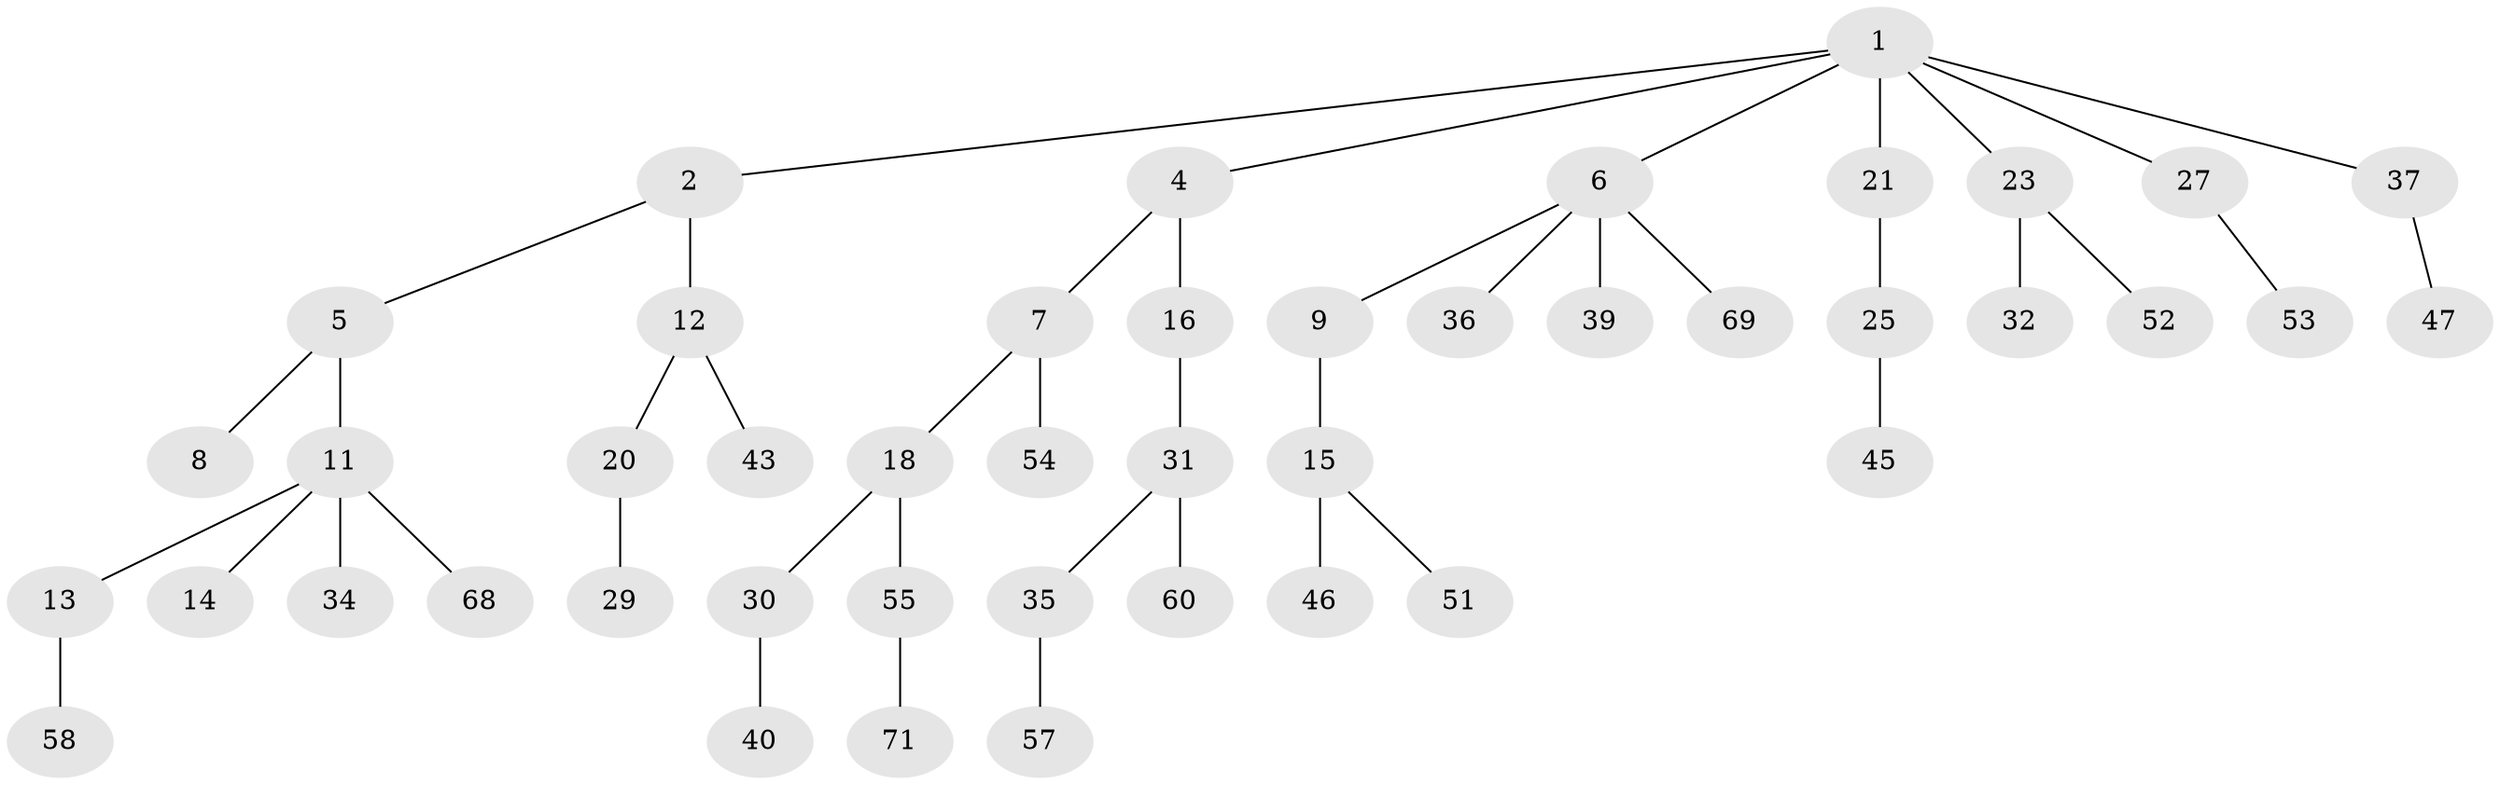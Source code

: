 // Generated by graph-tools (version 1.1) at 2025/52/02/27/25 19:52:12]
// undirected, 45 vertices, 44 edges
graph export_dot {
graph [start="1"]
  node [color=gray90,style=filled];
  1 [super="+3"];
  2;
  4 [super="+63"];
  5 [super="+72"];
  6 [super="+24"];
  7 [super="+10"];
  8;
  9 [super="+17"];
  11 [super="+41"];
  12 [super="+26"];
  13 [super="+56"];
  14 [super="+33"];
  15 [super="+44"];
  16 [super="+22"];
  18 [super="+19"];
  20;
  21;
  23 [super="+28"];
  25 [super="+50"];
  27 [super="+66"];
  29;
  30 [super="+48"];
  31 [super="+38"];
  32 [super="+70"];
  34 [super="+67"];
  35 [super="+59"];
  36;
  37 [super="+42"];
  39;
  40;
  43 [super="+49"];
  45 [super="+61"];
  46;
  47 [super="+62"];
  51;
  52;
  53;
  54;
  55 [super="+64"];
  57 [super="+65"];
  58;
  60;
  68;
  69;
  71;
  1 -- 2;
  1 -- 6;
  1 -- 21;
  1 -- 23;
  1 -- 27;
  1 -- 4;
  1 -- 37;
  2 -- 5;
  2 -- 12;
  4 -- 7;
  4 -- 16;
  5 -- 8;
  5 -- 11;
  6 -- 9;
  6 -- 36;
  6 -- 69;
  6 -- 39;
  7 -- 54;
  7 -- 18;
  9 -- 15;
  11 -- 13;
  11 -- 14;
  11 -- 34;
  11 -- 68;
  12 -- 20;
  12 -- 43;
  13 -- 58;
  15 -- 46;
  15 -- 51;
  16 -- 31;
  18 -- 30;
  18 -- 55;
  20 -- 29;
  21 -- 25;
  23 -- 52;
  23 -- 32;
  25 -- 45;
  27 -- 53;
  30 -- 40;
  31 -- 35;
  31 -- 60;
  35 -- 57;
  37 -- 47;
  55 -- 71;
}
